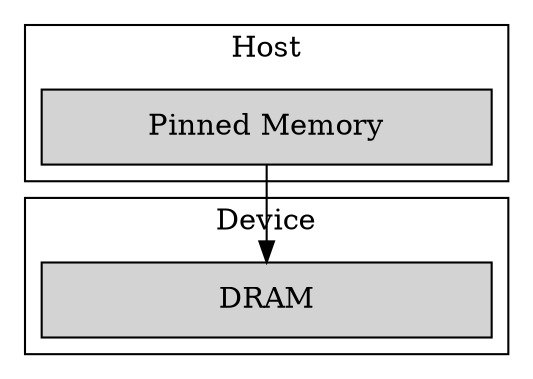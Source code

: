 digraph pinnedDataTransfer
{
// rankdir=LR;
compound=true;
node [fixedsize=true,width=3];
subgraph clusterDevice
{
node [style=filled];
shape=box;
label="Device";
"DRAM"
[
shape=box
label="DRAM"
]
}
subgraph clusterHost
{
node [style=filled];
shape=box;
label="Host";
"pinnedMem"
[
shape=box
label="Pinned Memory"
]
}
pinnedMem -> DRAM;
}
